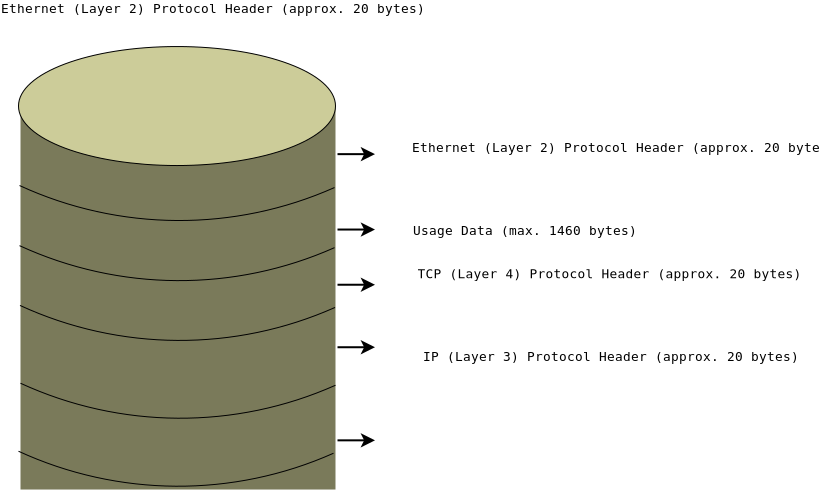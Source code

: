 <?xml version="1.0" encoding="UTF-8"?>
<dia:diagram xmlns:dia="http://www.lysator.liu.se/~alla/dia/">
  <dia:layer name="festplatte" visible="true">
    <dia:object type="Standard - Line" version="0" id="O0">
      <dia:attribute name="obj_pos">
        <dia:point val="10.581,-9.375"/>
      </dia:attribute>
      <dia:attribute name="obj_bb">
        <dia:rectangle val="10.531,-9.875;12.931,-8.875"/>
      </dia:attribute>
      <dia:attribute name="conn_endpoints">
        <dia:point val="10.581,-9.375"/>
        <dia:point val="12.881,-9.375"/>
      </dia:attribute>
      <dia:attribute name="numcp">
        <dia:int val="1"/>
      </dia:attribute>
      <dia:attribute name="end_arrow">
        <dia:enum val="22"/>
      </dia:attribute>
      <dia:attribute name="end_arrow_length">
        <dia:real val="0.5"/>
      </dia:attribute>
      <dia:attribute name="end_arrow_width">
        <dia:real val="0.5"/>
      </dia:attribute>
    </dia:object>
    <dia:object type="Standard - Line" version="0" id="O1">
      <dia:attribute name="obj_pos">
        <dia:point val="10.581,-6.615"/>
      </dia:attribute>
      <dia:attribute name="obj_bb">
        <dia:rectangle val="10.531,-7.115;12.931,-6.115"/>
      </dia:attribute>
      <dia:attribute name="conn_endpoints">
        <dia:point val="10.581,-6.615"/>
        <dia:point val="12.881,-6.615"/>
      </dia:attribute>
      <dia:attribute name="numcp">
        <dia:int val="1"/>
      </dia:attribute>
      <dia:attribute name="end_arrow">
        <dia:enum val="22"/>
      </dia:attribute>
      <dia:attribute name="end_arrow_length">
        <dia:real val="0.5"/>
      </dia:attribute>
      <dia:attribute name="end_arrow_width">
        <dia:real val="0.5"/>
      </dia:attribute>
    </dia:object>
    <dia:object type="Standard - Line" version="0" id="O2">
      <dia:attribute name="obj_pos">
        <dia:point val="10.581,-3.49"/>
      </dia:attribute>
      <dia:attribute name="obj_bb">
        <dia:rectangle val="10.531,-3.99;12.931,-2.99"/>
      </dia:attribute>
      <dia:attribute name="conn_endpoints">
        <dia:point val="10.581,-3.49"/>
        <dia:point val="12.881,-3.49"/>
      </dia:attribute>
      <dia:attribute name="numcp">
        <dia:int val="1"/>
      </dia:attribute>
      <dia:attribute name="end_arrow">
        <dia:enum val="22"/>
      </dia:attribute>
      <dia:attribute name="end_arrow_length">
        <dia:real val="0.5"/>
      </dia:attribute>
      <dia:attribute name="end_arrow_width">
        <dia:real val="0.5"/>
      </dia:attribute>
    </dia:object>
    <dia:object type="Standard - Line" version="0" id="O3">
      <dia:attribute name="obj_pos">
        <dia:point val="10.581,1.165"/>
      </dia:attribute>
      <dia:attribute name="obj_bb">
        <dia:rectangle val="10.531,0.665;12.931,1.665"/>
      </dia:attribute>
      <dia:attribute name="conn_endpoints">
        <dia:point val="10.581,1.165"/>
        <dia:point val="12.881,1.165"/>
      </dia:attribute>
      <dia:attribute name="numcp">
        <dia:int val="1"/>
      </dia:attribute>
      <dia:attribute name="end_arrow">
        <dia:enum val="22"/>
      </dia:attribute>
      <dia:attribute name="end_arrow_length">
        <dia:real val="0.5"/>
      </dia:attribute>
      <dia:attribute name="end_arrow_width">
        <dia:real val="0.5"/>
      </dia:attribute>
    </dia:object>
    <dia:object type="Standard - Line" version="0" id="O4">
      <dia:attribute name="obj_pos">
        <dia:point val="10.581,-13.145"/>
      </dia:attribute>
      <dia:attribute name="obj_bb">
        <dia:rectangle val="10.531,-13.645;12.931,-12.645"/>
      </dia:attribute>
      <dia:attribute name="conn_endpoints">
        <dia:point val="10.581,-13.145"/>
        <dia:point val="12.881,-13.145"/>
      </dia:attribute>
      <dia:attribute name="numcp">
        <dia:int val="1"/>
      </dia:attribute>
      <dia:attribute name="end_arrow">
        <dia:enum val="22"/>
      </dia:attribute>
      <dia:attribute name="end_arrow_length">
        <dia:real val="0.5"/>
      </dia:attribute>
      <dia:attribute name="end_arrow_width">
        <dia:real val="0.5"/>
      </dia:attribute>
    </dia:object>
    <dia:object type="Standard - Box" version="0" id="O5">
      <dia:attribute name="obj_pos">
        <dia:point val="-4.894,-15.625"/>
      </dia:attribute>
      <dia:attribute name="obj_bb">
        <dia:rectangle val="-4.944,-15.675;11.006,3.725"/>
      </dia:attribute>
      <dia:attribute name="elem_corner">
        <dia:point val="-4.894,-15.625"/>
      </dia:attribute>
      <dia:attribute name="elem_width">
        <dia:real val="15.85"/>
      </dia:attribute>
      <dia:attribute name="elem_height">
        <dia:real val="19.3"/>
      </dia:attribute>
      <dia:attribute name="border_color">
        <dia:color val="#ffffff"/>
      </dia:attribute>
      <dia:attribute name="inner_color">
        <dia:color val="#7a7a5a"/>
      </dia:attribute>
      <dia:attribute name="show_background">
        <dia:boolean val="true"/>
      </dia:attribute>
      <dia:attribute name="corner_radius">
        <dia:real val="1.175e-38"/>
      </dia:attribute>
    </dia:object>
    <dia:object type="Standard - Ellipse" version="0" id="O6">
      <dia:attribute name="obj_pos">
        <dia:point val="-4.944,-18.525"/>
      </dia:attribute>
      <dia:attribute name="obj_bb">
        <dia:rectangle val="-4.969,-18.55;10.931,-12.55"/>
      </dia:attribute>
      <dia:attribute name="elem_corner">
        <dia:point val="-4.944,-18.525"/>
      </dia:attribute>
      <dia:attribute name="elem_width">
        <dia:real val="15.85"/>
      </dia:attribute>
      <dia:attribute name="elem_height">
        <dia:real val="5.95"/>
      </dia:attribute>
      <dia:attribute name="border_width">
        <dia:real val="0.05"/>
      </dia:attribute>
      <dia:attribute name="inner_color">
        <dia:color val="#cccc99"/>
      </dia:attribute>
    </dia:object>
  </dia:layer>
  <dia:layer name="kreise" visible="true">
    <dia:object type="Standard - Arc" version="0" id="O7">
      <dia:attribute name="obj_pos">
        <dia:point val="-4.894,-11.575"/>
      </dia:attribute>
      <dia:attribute name="obj_bb">
        <dia:rectangle val="-4.919,-11.6;10.882,-9.801"/>
      </dia:attribute>
      <dia:attribute name="conn_endpoints">
        <dia:point val="-4.894,-11.575"/>
        <dia:point val="10.856,-11.475"/>
      </dia:attribute>
      <dia:attribute name="curve_distance">
        <dia:real val="1.699"/>
      </dia:attribute>
      <dia:attribute name="line_width">
        <dia:real val="0.05"/>
      </dia:attribute>
    </dia:object>
    <dia:object type="Standard - Arc" version="0" id="O8">
      <dia:attribute name="obj_pos">
        <dia:point val="-4.844,-1.69"/>
      </dia:attribute>
      <dia:attribute name="obj_bb">
        <dia:rectangle val="-4.869,-1.715;10.932,0.084"/>
      </dia:attribute>
      <dia:attribute name="conn_endpoints">
        <dia:point val="-4.844,-1.69"/>
        <dia:point val="10.906,-1.59"/>
      </dia:attribute>
      <dia:attribute name="curve_distance">
        <dia:real val="1.699"/>
      </dia:attribute>
      <dia:attribute name="line_width">
        <dia:real val="0.05"/>
      </dia:attribute>
    </dia:object>
    <dia:object type="Standard - Arc" version="0" id="O9">
      <dia:attribute name="obj_pos">
        <dia:point val="-4.869,-5.58"/>
      </dia:attribute>
      <dia:attribute name="obj_bb">
        <dia:rectangle val="-4.894,-5.605;10.907,-3.806"/>
      </dia:attribute>
      <dia:attribute name="conn_endpoints">
        <dia:point val="-4.869,-5.58"/>
        <dia:point val="10.882,-5.48"/>
      </dia:attribute>
      <dia:attribute name="curve_distance">
        <dia:real val="1.699"/>
      </dia:attribute>
      <dia:attribute name="line_width">
        <dia:real val="0.05"/>
      </dia:attribute>
    </dia:object>
    <dia:object type="Standard - Arc" version="0" id="O10">
      <dia:attribute name="obj_pos">
        <dia:point val="-4.894,-8.57"/>
      </dia:attribute>
      <dia:attribute name="obj_bb">
        <dia:rectangle val="-4.919,-8.595;10.882,-6.796"/>
      </dia:attribute>
      <dia:attribute name="conn_endpoints">
        <dia:point val="-4.894,-8.57"/>
        <dia:point val="10.857,-8.47"/>
      </dia:attribute>
      <dia:attribute name="curve_distance">
        <dia:real val="1.699"/>
      </dia:attribute>
      <dia:attribute name="line_width">
        <dia:real val="0.05"/>
      </dia:attribute>
    </dia:object>
    <dia:object type="Standard - Arc" version="0" id="O11">
      <dia:attribute name="obj_pos">
        <dia:point val="-4.944,1.71"/>
      </dia:attribute>
      <dia:attribute name="obj_bb">
        <dia:rectangle val="-4.969,1.685;10.832,3.484"/>
      </dia:attribute>
      <dia:attribute name="conn_endpoints">
        <dia:point val="-4.944,1.71"/>
        <dia:point val="10.806,1.81"/>
      </dia:attribute>
      <dia:attribute name="curve_distance">
        <dia:real val="1.699"/>
      </dia:attribute>
      <dia:attribute name="line_width">
        <dia:real val="0.05"/>
      </dia:attribute>
    </dia:object>
  </dia:layer>
  <dia:layer name="Text" visible="true">
    <dia:object type="Standard - Text" version="1" id="O12">
      <dia:attribute name="obj_pos">
        <dia:point val="14.781,-9.102"/>
      </dia:attribute>
      <dia:attribute name="obj_bb">
        <dia:rectangle val="14.781,-9.644;24.581,-8.704"/>
      </dia:attribute>
      <dia:attribute name="text">
        <dia:composite type="text">
          <dia:attribute name="string">
            <dia:string>#Usage Data (max. 1460 bytes)#</dia:string>
          </dia:attribute>
          <dia:attribute name="font">
            <dia:font family="monospace" style="0" name="Courier"/>
          </dia:attribute>
          <dia:attribute name="height">
            <dia:real val="0.8"/>
          </dia:attribute>
          <dia:attribute name="pos">
            <dia:point val="14.781,-9.102"/>
          </dia:attribute>
          <dia:attribute name="color">
            <dia:color val="#000000"/>
          </dia:attribute>
          <dia:attribute name="alignment">
            <dia:enum val="0"/>
          </dia:attribute>
        </dia:composite>
      </dia:attribute>
      <dia:attribute name="valign">
        <dia:enum val="3"/>
      </dia:attribute>
    </dia:object>
    <dia:object type="Standard - Text" version="1" id="O13">
      <dia:attribute name="obj_pos">
        <dia:point val="-3.639,10.657"/>
      </dia:attribute>
      <dia:attribute name="obj_bb">
        <dia:rectangle val="-3.639,10.257;-3.639,11.457"/>
      </dia:attribute>
      <dia:attribute name="text">
        <dia:composite type="text">
          <dia:attribute name="string">
            <dia:string>##</dia:string>
          </dia:attribute>
          <dia:attribute name="font">
            <dia:font family="sans" style="0" name="Helvetica"/>
          </dia:attribute>
          <dia:attribute name="height">
            <dia:real val="0.8"/>
          </dia:attribute>
          <dia:attribute name="pos">
            <dia:point val="-3.639,10.657"/>
          </dia:attribute>
          <dia:attribute name="color">
            <dia:color val="#000000"/>
          </dia:attribute>
          <dia:attribute name="alignment">
            <dia:enum val="0"/>
          </dia:attribute>
        </dia:composite>
      </dia:attribute>
      <dia:attribute name="valign">
        <dia:enum val="3"/>
      </dia:attribute>
    </dia:object>
    <dia:object type="Standard - Text" version="1" id="O14">
      <dia:attribute name="obj_pos">
        <dia:point val="15.006,-6.942"/>
      </dia:attribute>
      <dia:attribute name="obj_bb">
        <dia:rectangle val="15.006,-7.484;31.806,-6.544"/>
      </dia:attribute>
      <dia:attribute name="text">
        <dia:composite type="text">
          <dia:attribute name="string">
            <dia:string>#TCP (Layer 4) Protocol Header (approx. 20 bytes)#</dia:string>
          </dia:attribute>
          <dia:attribute name="font">
            <dia:font family="monospace" style="0" name="Courier"/>
          </dia:attribute>
          <dia:attribute name="height">
            <dia:real val="0.8"/>
          </dia:attribute>
          <dia:attribute name="pos">
            <dia:point val="15.006,-6.942"/>
          </dia:attribute>
          <dia:attribute name="color">
            <dia:color val="#000000"/>
          </dia:attribute>
          <dia:attribute name="alignment">
            <dia:enum val="0"/>
          </dia:attribute>
        </dia:composite>
      </dia:attribute>
      <dia:attribute name="valign">
        <dia:enum val="3"/>
      </dia:attribute>
    </dia:object>
    <dia:object type="Standard - Text" version="1" id="O15">
      <dia:attribute name="obj_pos">
        <dia:point val="15.281,-2.803"/>
      </dia:attribute>
      <dia:attribute name="obj_bb">
        <dia:rectangle val="15.281,-3.345;31.731,-2.405"/>
      </dia:attribute>
      <dia:attribute name="text">
        <dia:composite type="text">
          <dia:attribute name="string">
            <dia:string>#IP (Layer 3) Protocol Header (approx. 20 bytes)#</dia:string>
          </dia:attribute>
          <dia:attribute name="font">
            <dia:font family="monospace" style="0" name="Courier"/>
          </dia:attribute>
          <dia:attribute name="height">
            <dia:real val="0.8"/>
          </dia:attribute>
          <dia:attribute name="pos">
            <dia:point val="15.281,-2.803"/>
          </dia:attribute>
          <dia:attribute name="color">
            <dia:color val="#000000"/>
          </dia:attribute>
          <dia:attribute name="alignment">
            <dia:enum val="0"/>
          </dia:attribute>
        </dia:composite>
      </dia:attribute>
      <dia:attribute name="valign">
        <dia:enum val="3"/>
      </dia:attribute>
    </dia:object>
    <dia:object type="Standard - Text" version="1" id="O16">
      <dia:attribute name="obj_pos">
        <dia:point val="-5.819,-20.207"/>
      </dia:attribute>
      <dia:attribute name="obj_bb">
        <dia:rectangle val="-5.819,-20.767;12.748,-19.776"/>
      </dia:attribute>
      <dia:attribute name="text">
        <dia:composite type="text">
          <dia:attribute name="string">
            <dia:string>#Ethernet (Layer 2) Protocol Header (approx. 20 bytes)#</dia:string>
          </dia:attribute>
          <dia:attribute name="font">
            <dia:font family="monospace" style="0" name="Courier"/>
          </dia:attribute>
          <dia:attribute name="height">
            <dia:real val="0.8"/>
          </dia:attribute>
          <dia:attribute name="pos">
            <dia:point val="-5.819,-20.207"/>
          </dia:attribute>
          <dia:attribute name="color">
            <dia:color val="#000000"/>
          </dia:attribute>
          <dia:attribute name="alignment">
            <dia:enum val="0"/>
          </dia:attribute>
        </dia:composite>
      </dia:attribute>
      <dia:attribute name="valign">
        <dia:enum val="3"/>
      </dia:attribute>
    </dia:object>
    <dia:object type="Standard - Text" version="1" id="O17">
      <dia:attribute name="obj_pos">
        <dia:point val="14.731,-13.252"/>
      </dia:attribute>
      <dia:attribute name="obj_bb">
        <dia:rectangle val="14.731,-13.795;33.281,-12.855"/>
      </dia:attribute>
      <dia:attribute name="text">
        <dia:composite type="text">
          <dia:attribute name="string">
            <dia:string>#Ethernet (Layer 2) Protocol Header (approx. 20 bytes)#</dia:string>
          </dia:attribute>
          <dia:attribute name="font">
            <dia:font family="monospace" style="0" name="Courier"/>
          </dia:attribute>
          <dia:attribute name="height">
            <dia:real val="0.8"/>
          </dia:attribute>
          <dia:attribute name="pos">
            <dia:point val="14.731,-13.252"/>
          </dia:attribute>
          <dia:attribute name="color">
            <dia:color val="#000000"/>
          </dia:attribute>
          <dia:attribute name="alignment">
            <dia:enum val="0"/>
          </dia:attribute>
        </dia:composite>
      </dia:attribute>
      <dia:attribute name="valign">
        <dia:enum val="3"/>
      </dia:attribute>
    </dia:object>
  </dia:layer>
</dia:diagram>
